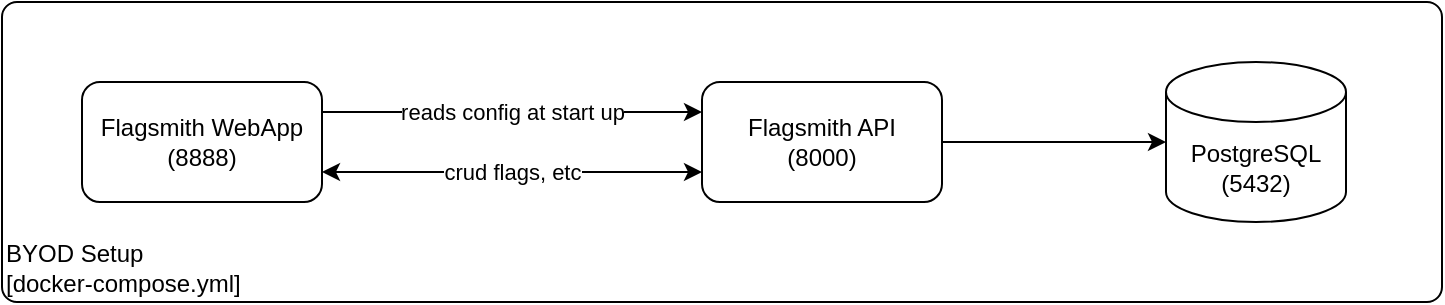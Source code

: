 <mxfile version="14.2.4" type="device"><diagram id="cCdfG8qu0MAm55ULVKoI" name="Page-1"><mxGraphModel dx="1212" dy="1160" grid="1" gridSize="10" guides="1" tooltips="1" connect="1" arrows="1" fold="1" page="1" pageScale="1" pageWidth="1169" pageHeight="827" math="0" shadow="0"><root><mxCell id="0"/><mxCell id="1" parent="0"/><object placeholders="1" c4Name="BYOD Setup" c4Type="ExecutionEnvironment" c4Application="docker-compose.yml" label="&lt;div style=&quot;text-align: left&quot;&gt;%c4Name%&lt;/div&gt;&lt;div style=&quot;text-align: left&quot;&gt;[%c4Application%]&lt;/div&gt;" id="X5ZjltEyc0iILdxhrEMm-20"><mxCell style="rounded=1;whiteSpace=wrap;html=1;labelBackgroundColor=none;fillColor=#ffffff;fontColor=#000000;align=left;arcSize=5;strokeColor=#000000;verticalAlign=bottom;metaEdit=1;metaData={&quot;c4Type&quot;:{&quot;editable&quot;:false}};points=[[0.25,0,0],[0.5,0,0],[0.75,0,0],[1,0.25,0],[1,0.5,0],[1,0.75,0],[0.75,1,0],[0.5,1,0],[0.25,1,0],[0,0.75,0],[0,0.5,0],[0,0.25,0]];" parent="1" vertex="1"><mxGeometry x="290" y="130" width="720" height="150" as="geometry"/></mxCell></object><mxCell id="X5ZjltEyc0iILdxhrEMm-1" value="PostgreSQL&lt;br&gt;(5432)" style="shape=cylinder3;whiteSpace=wrap;html=1;boundedLbl=1;backgroundOutline=1;size=15;" parent="1" vertex="1"><mxGeometry x="872" y="160" width="90" height="80" as="geometry"/></mxCell><mxCell id="X5ZjltEyc0iILdxhrEMm-2" value="" style="shape=image;html=1;verticalAlign=top;verticalLabelPosition=bottom;labelBackgroundColor=#ffffff;imageAspect=0;aspect=fixed;image=https://cdn3.iconfinder.com/data/icons/social-media-2169/24/social_media_social_media_logo_docker-128.png" parent="1" vertex="1"><mxGeometry x="942" y="210" width="40" height="40" as="geometry"/></mxCell><mxCell id="X5ZjltEyc0iILdxhrEMm-16" value="reads config at start up" style="edgeStyle=orthogonalEdgeStyle;rounded=0;orthogonalLoop=1;jettySize=auto;html=1;exitX=1;exitY=0.25;exitDx=0;exitDy=0;entryX=0;entryY=0.25;entryDx=0;entryDy=0;" parent="1" source="X5ZjltEyc0iILdxhrEMm-3" target="X5ZjltEyc0iILdxhrEMm-5" edge="1"><mxGeometry relative="1" as="geometry"/></mxCell><mxCell id="X5ZjltEyc0iILdxhrEMm-3" value="Flagsmith WebApp&lt;br&gt;(8888)" style="rounded=1;whiteSpace=wrap;html=1;" parent="1" vertex="1"><mxGeometry x="330" y="170" width="120" height="60" as="geometry"/></mxCell><mxCell id="X5ZjltEyc0iILdxhrEMm-4" value="" style="shape=image;html=1;verticalAlign=top;verticalLabelPosition=bottom;labelBackgroundColor=#ffffff;imageAspect=0;aspect=fixed;image=https://cdn3.iconfinder.com/data/icons/social-media-2169/24/social_media_social_media_logo_docker-128.png" parent="1" vertex="1"><mxGeometry x="430" y="200" width="40" height="40" as="geometry"/></mxCell><mxCell id="X5ZjltEyc0iILdxhrEMm-13" style="edgeStyle=orthogonalEdgeStyle;rounded=0;orthogonalLoop=1;jettySize=auto;html=1;exitX=1;exitY=0.5;exitDx=0;exitDy=0;entryX=0;entryY=0.5;entryDx=0;entryDy=0;entryPerimeter=0;" parent="1" source="X5ZjltEyc0iILdxhrEMm-5" target="X5ZjltEyc0iILdxhrEMm-1" edge="1"><mxGeometry relative="1" as="geometry"/></mxCell><mxCell id="X5ZjltEyc0iILdxhrEMm-5" value="Flagsmith API&lt;br&gt;(8000)" style="rounded=1;whiteSpace=wrap;html=1;" parent="1" vertex="1"><mxGeometry x="640" y="170" width="120" height="60" as="geometry"/></mxCell><mxCell id="X5ZjltEyc0iILdxhrEMm-6" value="" style="shape=image;html=1;verticalAlign=top;verticalLabelPosition=bottom;labelBackgroundColor=#ffffff;imageAspect=0;aspect=fixed;image=https://cdn3.iconfinder.com/data/icons/social-media-2169/24/social_media_social_media_logo_docker-128.png" parent="1" vertex="1"><mxGeometry x="740" y="200" width="40" height="40" as="geometry"/></mxCell><mxCell id="X5ZjltEyc0iILdxhrEMm-17" value="crud flags, etc" style="endArrow=classic;startArrow=classic;html=1;entryX=0;entryY=0.75;entryDx=0;entryDy=0;exitX=0.5;exitY=0.375;exitDx=0;exitDy=0;exitPerimeter=0;" parent="1" source="X5ZjltEyc0iILdxhrEMm-4" target="X5ZjltEyc0iILdxhrEMm-5" edge="1"><mxGeometry width="50" height="50" relative="1" as="geometry"><mxPoint x="534.5" y="260" as="sourcePoint"/><mxPoint x="584.5" y="210" as="targetPoint"/></mxGeometry></mxCell></root></mxGraphModel></diagram></mxfile>